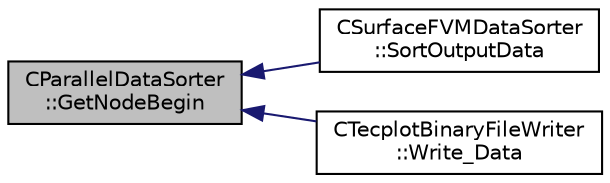 digraph "CParallelDataSorter::GetNodeBegin"
{
  edge [fontname="Helvetica",fontsize="10",labelfontname="Helvetica",labelfontsize="10"];
  node [fontname="Helvetica",fontsize="10",shape=record];
  rankdir="LR";
  Node58 [label="CParallelDataSorter\l::GetNodeBegin",height=0.2,width=0.4,color="black", fillcolor="grey75", style="filled", fontcolor="black"];
  Node58 -> Node59 [dir="back",color="midnightblue",fontsize="10",style="solid",fontname="Helvetica"];
  Node59 [label="CSurfaceFVMDataSorter\l::SortOutputData",height=0.2,width=0.4,color="black", fillcolor="white", style="filled",URL="$class_c_surface_f_v_m_data_sorter.html#a4b8538d5b9c3afd3633110881498405f",tooltip="Sort the output data for each grid node into a linear partitioning across all processors. "];
  Node58 -> Node60 [dir="back",color="midnightblue",fontsize="10",style="solid",fontname="Helvetica"];
  Node60 [label="CTecplotBinaryFileWriter\l::Write_Data",height=0.2,width=0.4,color="black", fillcolor="white", style="filled",URL="$class_c_tecplot_binary_file_writer.html#aac6f4f7c61de31e9267a1f08b98244d3",tooltip="Write sorted data to file in tecplot binary file format. "];
}
